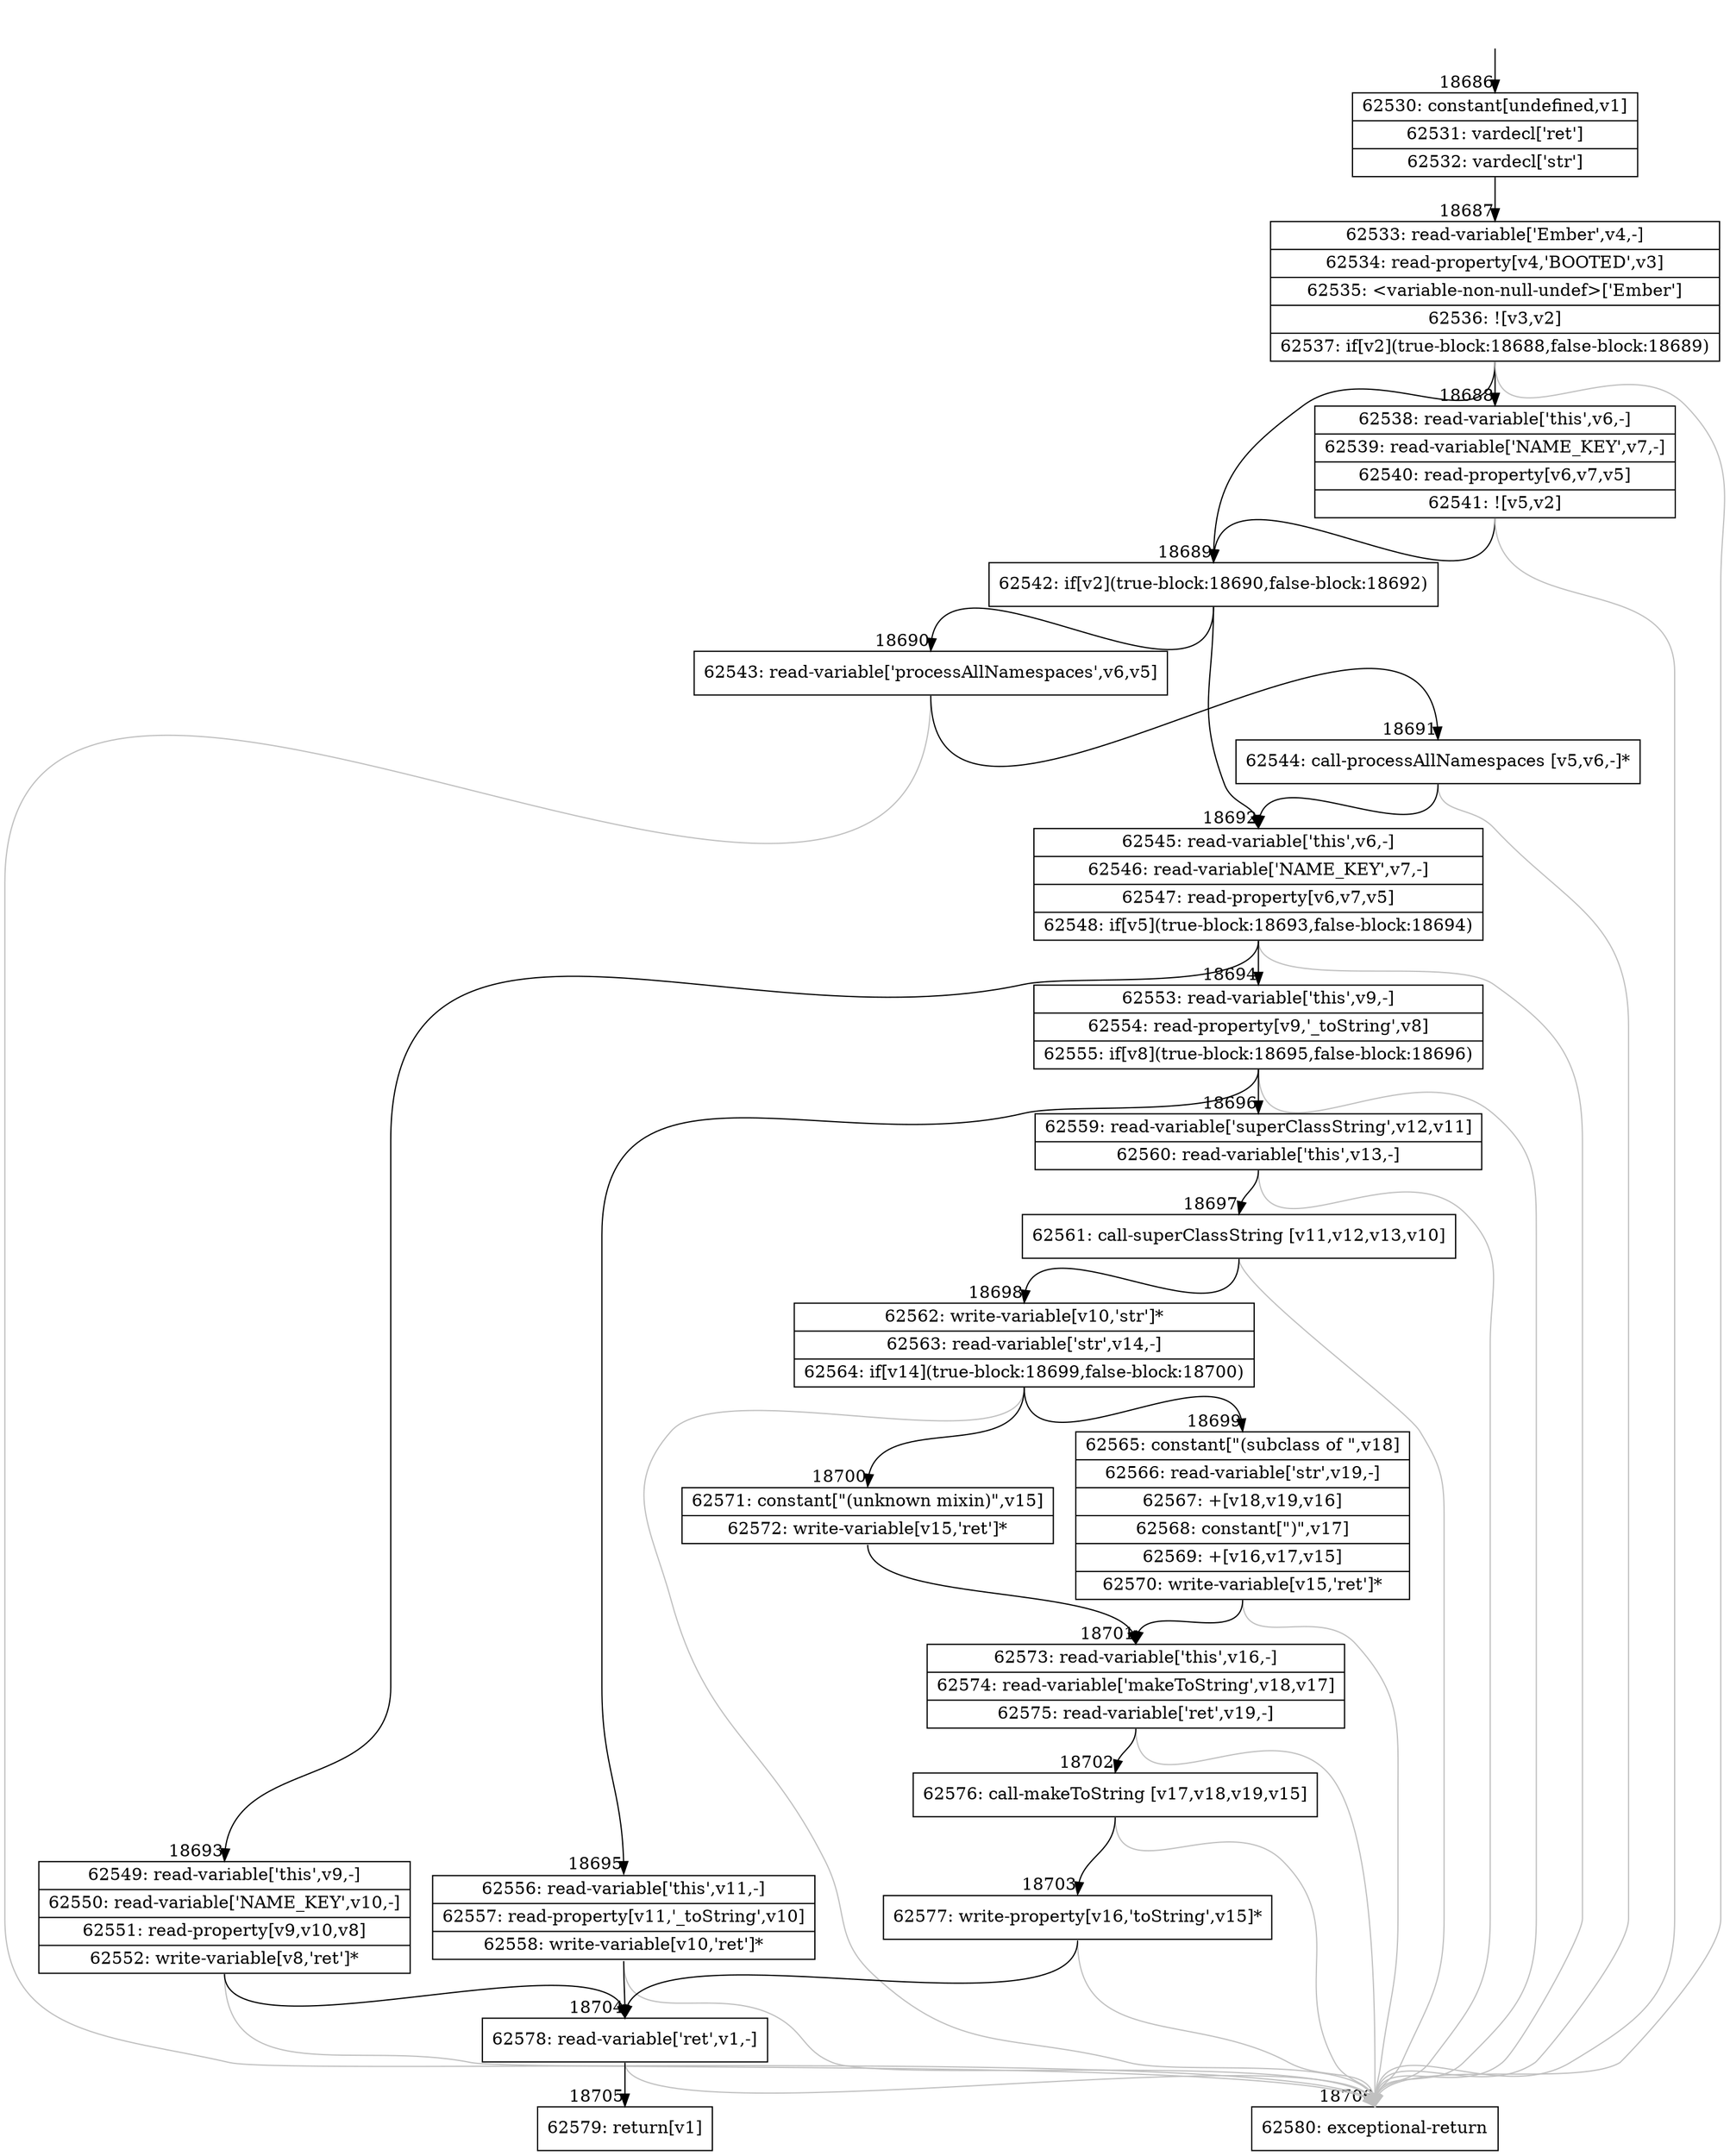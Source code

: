 digraph {
rankdir="TD"
BB_entry1609[shape=none,label=""];
BB_entry1609 -> BB18686 [tailport=s, headport=n, headlabel="    18686"]
BB18686 [shape=record label="{62530: constant[undefined,v1]|62531: vardecl['ret']|62532: vardecl['str']}" ] 
BB18686 -> BB18687 [tailport=s, headport=n, headlabel="      18687"]
BB18687 [shape=record label="{62533: read-variable['Ember',v4,-]|62534: read-property[v4,'BOOTED',v3]|62535: \<variable-non-null-undef\>['Ember']|62536: ![v3,v2]|62537: if[v2](true-block:18688,false-block:18689)}" ] 
BB18687 -> BB18689 [tailport=s, headport=n, headlabel="      18689"]
BB18687 -> BB18688 [tailport=s, headport=n, headlabel="      18688"]
BB18687 -> BB18706 [tailport=s, headport=n, color=gray, headlabel="      18706"]
BB18688 [shape=record label="{62538: read-variable['this',v6,-]|62539: read-variable['NAME_KEY',v7,-]|62540: read-property[v6,v7,v5]|62541: ![v5,v2]}" ] 
BB18688 -> BB18689 [tailport=s, headport=n]
BB18688 -> BB18706 [tailport=s, headport=n, color=gray]
BB18689 [shape=record label="{62542: if[v2](true-block:18690,false-block:18692)}" ] 
BB18689 -> BB18690 [tailport=s, headport=n, headlabel="      18690"]
BB18689 -> BB18692 [tailport=s, headport=n, headlabel="      18692"]
BB18690 [shape=record label="{62543: read-variable['processAllNamespaces',v6,v5]}" ] 
BB18690 -> BB18691 [tailport=s, headport=n, headlabel="      18691"]
BB18690 -> BB18706 [tailport=s, headport=n, color=gray]
BB18691 [shape=record label="{62544: call-processAllNamespaces [v5,v6,-]*}" ] 
BB18691 -> BB18692 [tailport=s, headport=n]
BB18691 -> BB18706 [tailport=s, headport=n, color=gray]
BB18692 [shape=record label="{62545: read-variable['this',v6,-]|62546: read-variable['NAME_KEY',v7,-]|62547: read-property[v6,v7,v5]|62548: if[v5](true-block:18693,false-block:18694)}" ] 
BB18692 -> BB18693 [tailport=s, headport=n, headlabel="      18693"]
BB18692 -> BB18694 [tailport=s, headport=n, headlabel="      18694"]
BB18692 -> BB18706 [tailport=s, headport=n, color=gray]
BB18693 [shape=record label="{62549: read-variable['this',v9,-]|62550: read-variable['NAME_KEY',v10,-]|62551: read-property[v9,v10,v8]|62552: write-variable[v8,'ret']*}" ] 
BB18693 -> BB18704 [tailport=s, headport=n, headlabel="      18704"]
BB18693 -> BB18706 [tailport=s, headport=n, color=gray]
BB18694 [shape=record label="{62553: read-variable['this',v9,-]|62554: read-property[v9,'_toString',v8]|62555: if[v8](true-block:18695,false-block:18696)}" ] 
BB18694 -> BB18695 [tailport=s, headport=n, headlabel="      18695"]
BB18694 -> BB18696 [tailport=s, headport=n, headlabel="      18696"]
BB18694 -> BB18706 [tailport=s, headport=n, color=gray]
BB18695 [shape=record label="{62556: read-variable['this',v11,-]|62557: read-property[v11,'_toString',v10]|62558: write-variable[v10,'ret']*}" ] 
BB18695 -> BB18704 [tailport=s, headport=n]
BB18695 -> BB18706 [tailport=s, headport=n, color=gray]
BB18696 [shape=record label="{62559: read-variable['superClassString',v12,v11]|62560: read-variable['this',v13,-]}" ] 
BB18696 -> BB18697 [tailport=s, headport=n, headlabel="      18697"]
BB18696 -> BB18706 [tailport=s, headport=n, color=gray]
BB18697 [shape=record label="{62561: call-superClassString [v11,v12,v13,v10]}" ] 
BB18697 -> BB18698 [tailport=s, headport=n, headlabel="      18698"]
BB18697 -> BB18706 [tailport=s, headport=n, color=gray]
BB18698 [shape=record label="{62562: write-variable[v10,'str']*|62563: read-variable['str',v14,-]|62564: if[v14](true-block:18699,false-block:18700)}" ] 
BB18698 -> BB18699 [tailport=s, headport=n, headlabel="      18699"]
BB18698 -> BB18700 [tailport=s, headport=n, headlabel="      18700"]
BB18698 -> BB18706 [tailport=s, headport=n, color=gray]
BB18699 [shape=record label="{62565: constant[\"(subclass of \",v18]|62566: read-variable['str',v19,-]|62567: +[v18,v19,v16]|62568: constant[\")\",v17]|62569: +[v16,v17,v15]|62570: write-variable[v15,'ret']*}" ] 
BB18699 -> BB18701 [tailport=s, headport=n, headlabel="      18701"]
BB18699 -> BB18706 [tailport=s, headport=n, color=gray]
BB18700 [shape=record label="{62571: constant[\"(unknown mixin)\",v15]|62572: write-variable[v15,'ret']*}" ] 
BB18700 -> BB18701 [tailport=s, headport=n]
BB18701 [shape=record label="{62573: read-variable['this',v16,-]|62574: read-variable['makeToString',v18,v17]|62575: read-variable['ret',v19,-]}" ] 
BB18701 -> BB18702 [tailport=s, headport=n, headlabel="      18702"]
BB18701 -> BB18706 [tailport=s, headport=n, color=gray]
BB18702 [shape=record label="{62576: call-makeToString [v17,v18,v19,v15]}" ] 
BB18702 -> BB18703 [tailport=s, headport=n, headlabel="      18703"]
BB18702 -> BB18706 [tailport=s, headport=n, color=gray]
BB18703 [shape=record label="{62577: write-property[v16,'toString',v15]*}" ] 
BB18703 -> BB18704 [tailport=s, headport=n]
BB18703 -> BB18706 [tailport=s, headport=n, color=gray]
BB18704 [shape=record label="{62578: read-variable['ret',v1,-]}" ] 
BB18704 -> BB18705 [tailport=s, headport=n, headlabel="      18705"]
BB18704 -> BB18706 [tailport=s, headport=n, color=gray]
BB18705 [shape=record label="{62579: return[v1]}" ] 
BB18706 [shape=record label="{62580: exceptional-return}" ] 
//#$~ 34980
}
